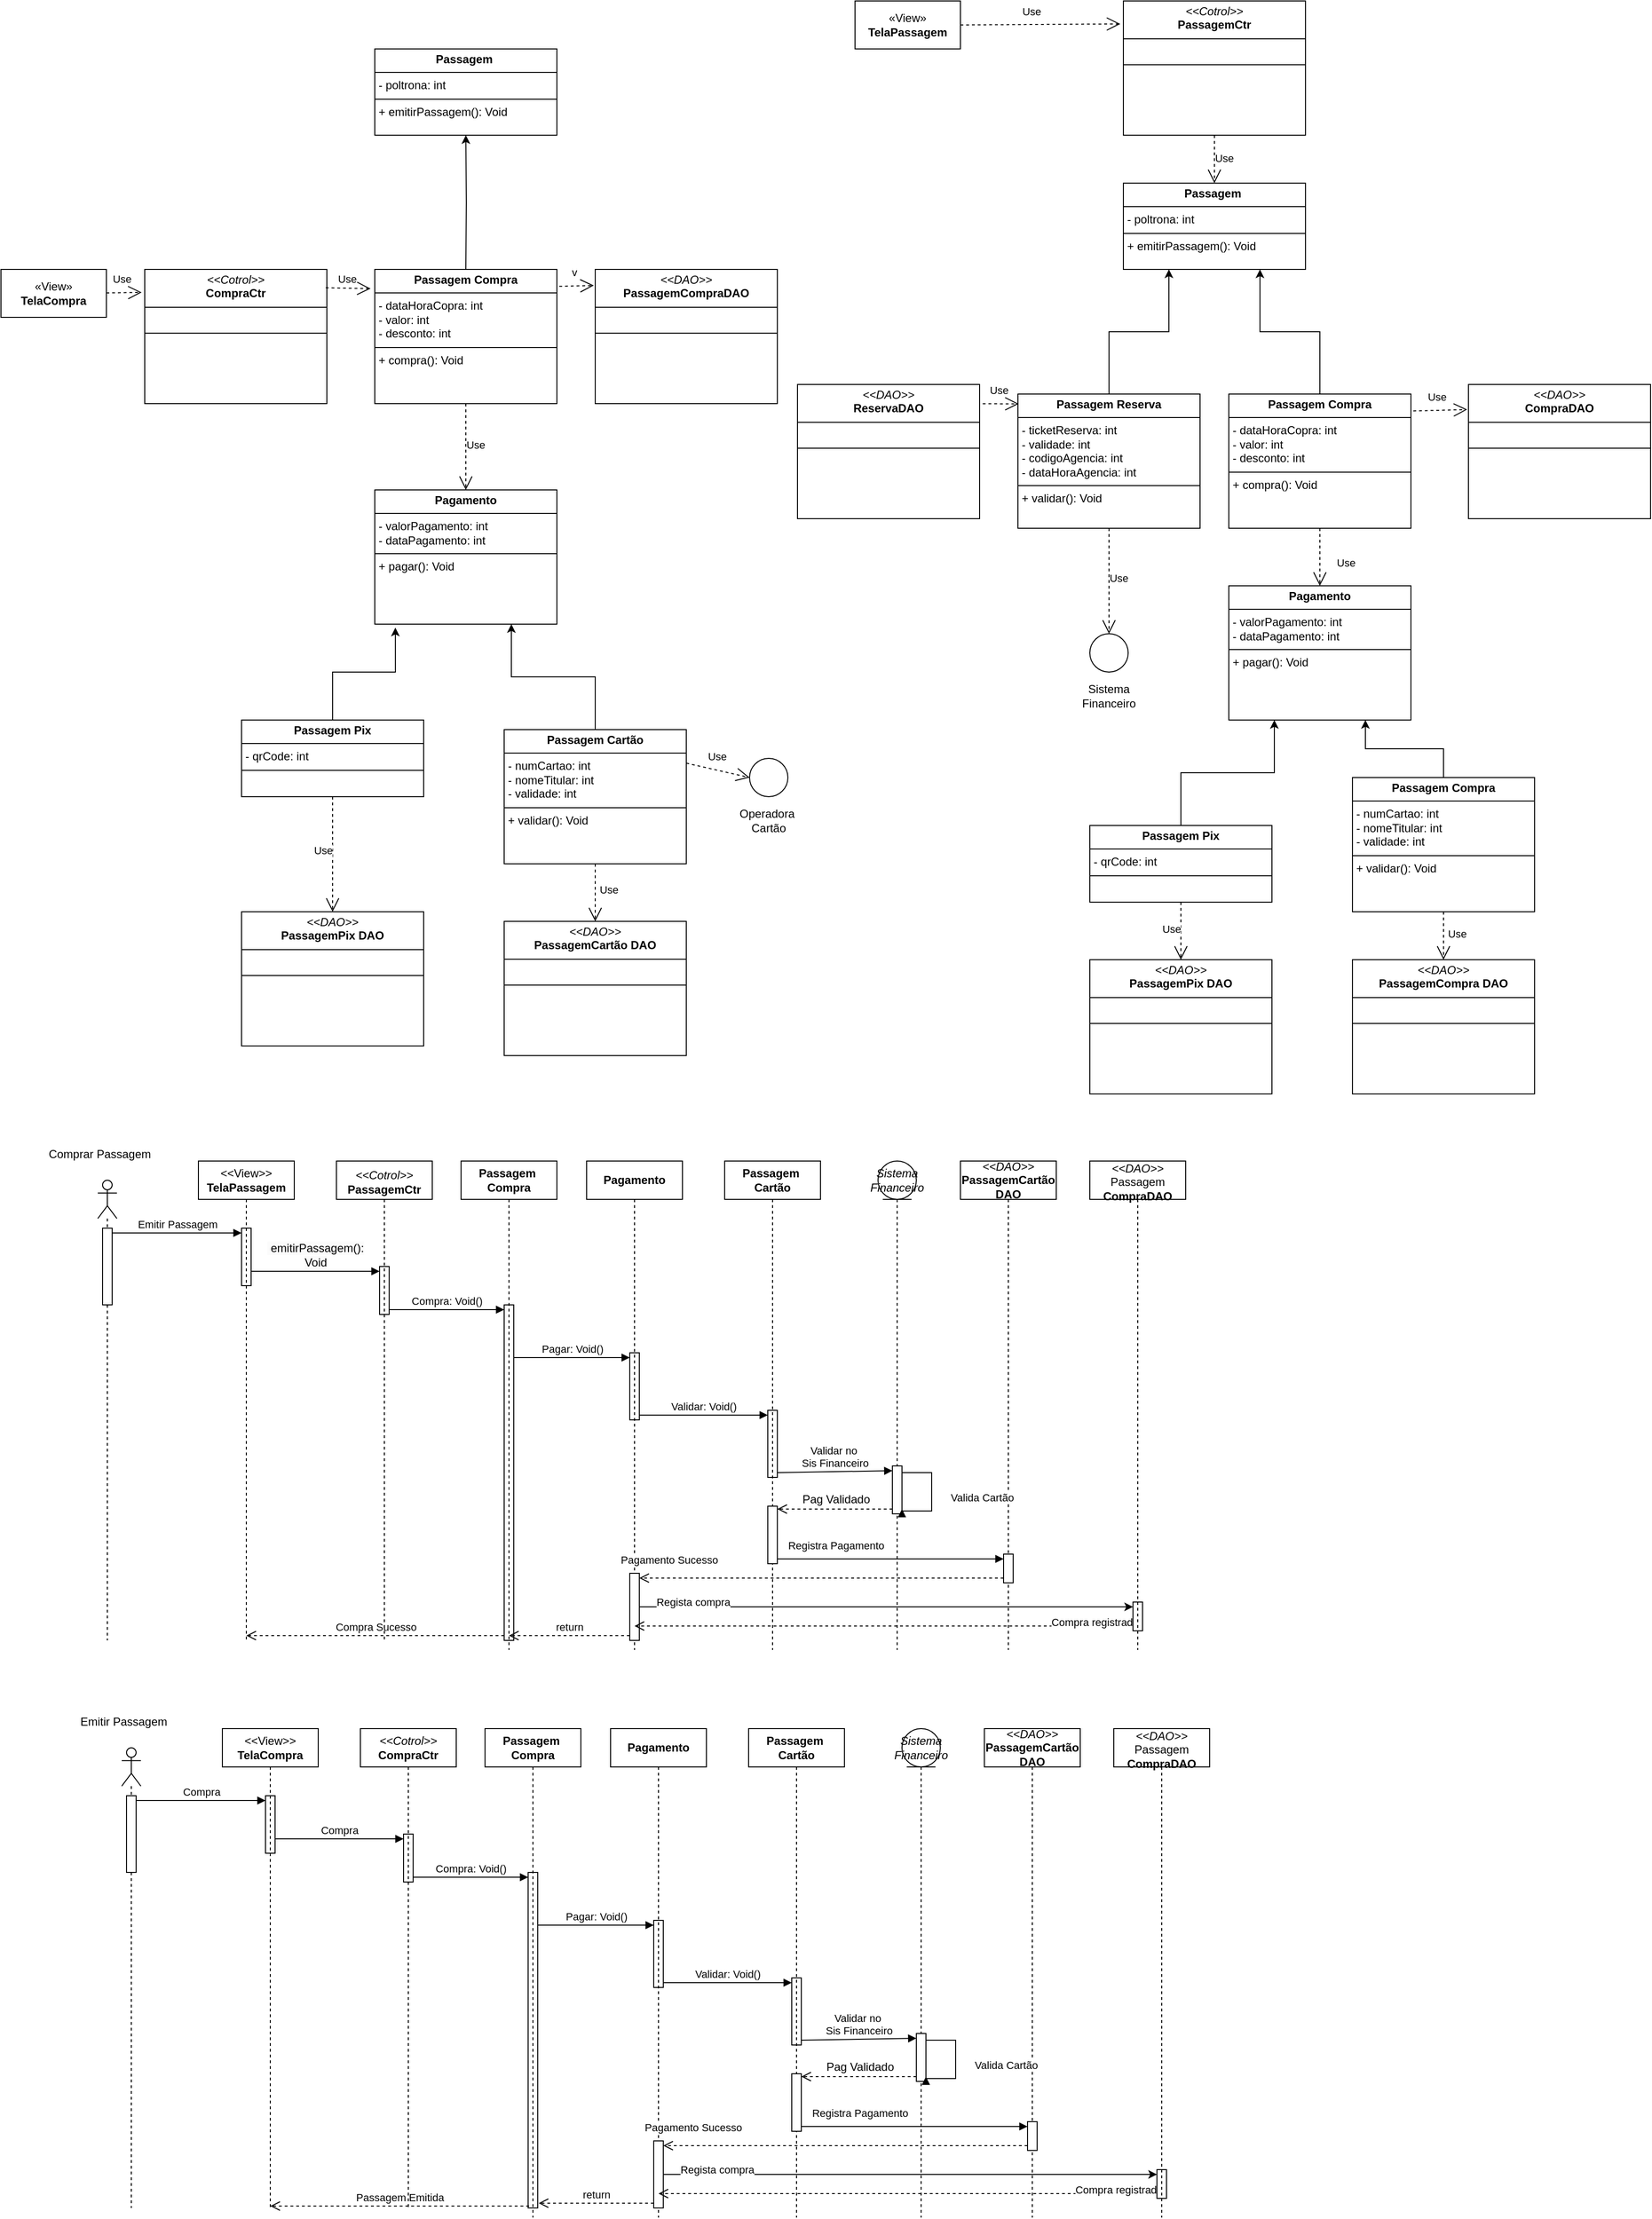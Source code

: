 <mxfile version="24.0.2" type="github">
  <diagram name="Página-1" id="H6OV8BOPbI9O9X60NtVH">
    <mxGraphModel dx="2140" dy="2067" grid="1" gridSize="10" guides="1" tooltips="1" connect="1" arrows="1" fold="1" page="1" pageScale="1" pageWidth="827" pageHeight="1169" math="0" shadow="0">
      <root>
        <mxCell id="0" />
        <mxCell id="1" parent="0" />
        <mxCell id="SXwPd87dmNRzunmvoNJz-1" value="«View»&lt;br&gt;&lt;b&gt;TelaCompra&lt;/b&gt;" style="html=1;whiteSpace=wrap;" parent="1" vertex="1">
          <mxGeometry x="9" y="-870" width="110" height="50" as="geometry" />
        </mxCell>
        <mxCell id="SXwPd87dmNRzunmvoNJz-3" value="&lt;p style=&quot;margin:0px;margin-top:4px;text-align:center;&quot;&gt;&lt;i&gt;&amp;lt;&amp;lt;Cotrol&amp;gt;&amp;gt;&lt;/i&gt;&lt;br&gt;&lt;b&gt;CompraCtr&lt;/b&gt;&lt;/p&gt;&lt;hr size=&quot;1&quot; style=&quot;border-style:solid;&quot;&gt;&lt;p style=&quot;margin:0px;margin-left:4px;&quot;&gt;&amp;nbsp;&lt;/p&gt;&lt;hr size=&quot;1&quot; style=&quot;border-style:solid;&quot;&gt;&lt;p style=&quot;margin:0px;margin-left:4px;&quot;&gt;&amp;nbsp;&lt;/p&gt;" style="verticalAlign=top;align=left;overflow=fill;html=1;whiteSpace=wrap;" parent="1" vertex="1">
          <mxGeometry x="159" y="-870" width="190" height="140" as="geometry" />
        </mxCell>
        <mxCell id="SXwPd87dmNRzunmvoNJz-6" value="Use" style="endArrow=open;endSize=12;dashed=1;html=1;rounded=0;entryX=-0.017;entryY=0.171;entryDx=0;entryDy=0;entryPerimeter=0;" parent="1" target="SXwPd87dmNRzunmvoNJz-3" edge="1">
          <mxGeometry x="-0.108" y="14" width="160" relative="1" as="geometry">
            <mxPoint x="119" y="-845.5" as="sourcePoint" />
            <mxPoint x="279" y="-845.5" as="targetPoint" />
            <mxPoint as="offset" />
          </mxGeometry>
        </mxCell>
        <mxCell id="SXwPd87dmNRzunmvoNJz-7" value="&lt;p style=&quot;margin:0px;margin-top:4px;text-align:center;&quot;&gt;&lt;b&gt;Passagem&amp;nbsp;&lt;/b&gt;&lt;b style=&quot;background-color: initial;&quot;&gt;Compra&lt;/b&gt;&lt;/p&gt;&lt;hr size=&quot;1&quot; style=&quot;border-style:solid;&quot;&gt;&lt;p style=&quot;margin:0px;margin-left:4px;&quot;&gt;- dataHoraCopra: int&lt;br&gt;- valor: int&lt;/p&gt;&lt;p style=&quot;margin:0px;margin-left:4px;&quot;&gt;- desconto: int&lt;/p&gt;&lt;hr size=&quot;1&quot; style=&quot;border-style:solid;&quot;&gt;&lt;p style=&quot;margin:0px;margin-left:4px;&quot;&gt;+ compra(): Void&lt;br&gt;&lt;br&gt;&lt;/p&gt;" style="verticalAlign=top;align=left;overflow=fill;html=1;whiteSpace=wrap;" parent="1" vertex="1">
          <mxGeometry x="399" y="-870" width="190" height="140" as="geometry" />
        </mxCell>
        <mxCell id="SXwPd87dmNRzunmvoNJz-8" value="&lt;p style=&quot;margin:0px;margin-top:4px;text-align:center;&quot;&gt;&lt;i&gt;&amp;lt;&amp;lt;DAO&amp;gt;&amp;gt;&lt;/i&gt;&lt;br&gt;&lt;b&gt;PassagemCompraDAO&lt;/b&gt;&lt;/p&gt;&lt;hr size=&quot;1&quot; style=&quot;border-style:solid;&quot;&gt;&lt;p style=&quot;margin:0px;margin-left:4px;&quot;&gt;&lt;br&gt;&lt;/p&gt;&lt;hr size=&quot;1&quot; style=&quot;border-style:solid;&quot;&gt;&lt;p style=&quot;margin:0px;margin-left:4px;&quot;&gt;&amp;nbsp;&lt;/p&gt;" style="verticalAlign=top;align=left;overflow=fill;html=1;whiteSpace=wrap;" parent="1" vertex="1">
          <mxGeometry x="629" y="-870" width="190" height="140" as="geometry" />
        </mxCell>
        <mxCell id="SXwPd87dmNRzunmvoNJz-9" value="Use" style="endArrow=open;endSize=12;dashed=1;html=1;rounded=0;exitX=0.994;exitY=0.137;exitDx=0;exitDy=0;exitPerimeter=0;entryX=-0.023;entryY=0.143;entryDx=0;entryDy=0;entryPerimeter=0;" parent="1" source="SXwPd87dmNRzunmvoNJz-3" target="SXwPd87dmNRzunmvoNJz-7" edge="1">
          <mxGeometry x="-0.061" y="10" width="160" relative="1" as="geometry">
            <mxPoint x="419" y="-780" as="sourcePoint" />
            <mxPoint x="579" y="-780" as="targetPoint" />
            <mxPoint as="offset" />
          </mxGeometry>
        </mxCell>
        <mxCell id="SXwPd87dmNRzunmvoNJz-10" value="v" style="endArrow=open;endSize=12;dashed=1;html=1;rounded=0;entryX=-0.008;entryY=0.12;entryDx=0;entryDy=0;entryPerimeter=0;exitX=1.013;exitY=0.126;exitDx=0;exitDy=0;exitPerimeter=0;" parent="1" source="SXwPd87dmNRzunmvoNJz-7" target="SXwPd87dmNRzunmvoNJz-8" edge="1">
          <mxGeometry x="-0.108" y="14" width="160" relative="1" as="geometry">
            <mxPoint x="129" y="-835.5" as="sourcePoint" />
            <mxPoint x="166" y="-836" as="targetPoint" />
            <mxPoint as="offset" />
          </mxGeometry>
        </mxCell>
        <mxCell id="SXwPd87dmNRzunmvoNJz-12" style="edgeStyle=orthogonalEdgeStyle;rounded=0;orthogonalLoop=1;jettySize=auto;html=1;entryX=0.5;entryY=1;entryDx=0;entryDy=0;" parent="1" target="SXwPd87dmNRzunmvoNJz-11" edge="1">
          <mxGeometry relative="1" as="geometry">
            <mxPoint x="494" y="-870" as="sourcePoint" />
          </mxGeometry>
        </mxCell>
        <mxCell id="SXwPd87dmNRzunmvoNJz-11" value="&lt;p style=&quot;margin:0px;margin-top:4px;text-align:center;&quot;&gt;&lt;b&gt;Passagem&amp;nbsp;&lt;/b&gt;&lt;/p&gt;&lt;hr size=&quot;1&quot; style=&quot;border-style:solid;&quot;&gt;&lt;p style=&quot;margin:0px;margin-left:4px;&quot;&gt;- poltrona: int&lt;br&gt;&lt;/p&gt;&lt;hr size=&quot;1&quot; style=&quot;border-style:solid;&quot;&gt;&lt;p style=&quot;margin:0px;margin-left:4px;&quot;&gt;+ emitirPassagem(): Void&lt;br&gt;&lt;/p&gt;" style="verticalAlign=top;align=left;overflow=fill;html=1;whiteSpace=wrap;" parent="1" vertex="1">
          <mxGeometry x="399" y="-1100" width="190" height="90" as="geometry" />
        </mxCell>
        <mxCell id="SXwPd87dmNRzunmvoNJz-20" style="edgeStyle=orthogonalEdgeStyle;rounded=0;orthogonalLoop=1;jettySize=auto;html=1;exitX=0.5;exitY=0;exitDx=0;exitDy=0;entryX=0.75;entryY=1;entryDx=0;entryDy=0;" parent="1" source="SXwPd87dmNRzunmvoNJz-19" target="SXwPd87dmNRzunmvoNJz-13" edge="1">
          <mxGeometry relative="1" as="geometry" />
        </mxCell>
        <mxCell id="SXwPd87dmNRzunmvoNJz-13" value="&lt;p style=&quot;margin:0px;margin-top:4px;text-align:center;&quot;&gt;&lt;b&gt;Pagamento&lt;/b&gt;&lt;/p&gt;&lt;hr size=&quot;1&quot; style=&quot;border-style:solid;&quot;&gt;&lt;p style=&quot;margin:0px;margin-left:4px;&quot;&gt;- valorPagamento: int&lt;br&gt;- dataPagamento: int&lt;/p&gt;&lt;hr size=&quot;1&quot; style=&quot;border-style:solid;&quot;&gt;&lt;p style=&quot;margin:0px;margin-left:4px;&quot;&gt;+ pagar(): Void&lt;br&gt;&lt;br&gt;&lt;/p&gt;" style="verticalAlign=top;align=left;overflow=fill;html=1;whiteSpace=wrap;" parent="1" vertex="1">
          <mxGeometry x="399" y="-640" width="190" height="140" as="geometry" />
        </mxCell>
        <mxCell id="SXwPd87dmNRzunmvoNJz-16" value="&lt;p style=&quot;margin:0px;margin-top:4px;text-align:center;&quot;&gt;&lt;b&gt;Passagem&amp;nbsp;&lt;/b&gt;&lt;b style=&quot;background-color: initial;&quot;&gt;Pix&lt;/b&gt;&lt;/p&gt;&lt;hr size=&quot;1&quot; style=&quot;border-style:solid;&quot;&gt;&lt;p style=&quot;margin:0px;margin-left:4px;&quot;&gt;- qrCode: int&lt;br&gt;&lt;/p&gt;&lt;hr size=&quot;1&quot; style=&quot;border-style:solid;&quot;&gt;&lt;p style=&quot;margin:0px;margin-left:4px;&quot;&gt;&lt;br&gt;&lt;/p&gt;" style="verticalAlign=top;align=left;overflow=fill;html=1;whiteSpace=wrap;" parent="1" vertex="1">
          <mxGeometry x="260" y="-400" width="190" height="80" as="geometry" />
        </mxCell>
        <mxCell id="SXwPd87dmNRzunmvoNJz-17" style="edgeStyle=orthogonalEdgeStyle;rounded=0;orthogonalLoop=1;jettySize=auto;html=1;exitX=0.5;exitY=0;exitDx=0;exitDy=0;entryX=0.113;entryY=1.026;entryDx=0;entryDy=0;entryPerimeter=0;" parent="1" source="SXwPd87dmNRzunmvoNJz-16" target="SXwPd87dmNRzunmvoNJz-13" edge="1">
          <mxGeometry relative="1" as="geometry" />
        </mxCell>
        <mxCell id="SXwPd87dmNRzunmvoNJz-19" value="&lt;p style=&quot;margin:0px;margin-top:4px;text-align:center;&quot;&gt;&lt;b&gt;Passagem Cartão&lt;/b&gt;&lt;/p&gt;&lt;hr size=&quot;1&quot; style=&quot;border-style:solid;&quot;&gt;&lt;p style=&quot;margin:0px;margin-left:4px;&quot;&gt;- numCartao: int&lt;br&gt;- nomeTitular: int&lt;/p&gt;&lt;p style=&quot;margin:0px;margin-left:4px;&quot;&gt;- validade: int&lt;/p&gt;&lt;hr size=&quot;1&quot; style=&quot;border-style:solid;&quot;&gt;&lt;p style=&quot;margin:0px;margin-left:4px;&quot;&gt;+ validar(): Void&lt;br&gt;&lt;br&gt;&lt;/p&gt;" style="verticalAlign=top;align=left;overflow=fill;html=1;whiteSpace=wrap;" parent="1" vertex="1">
          <mxGeometry x="534" y="-390" width="190" height="140" as="geometry" />
        </mxCell>
        <mxCell id="SXwPd87dmNRzunmvoNJz-22" value="Use" style="endArrow=open;endSize=12;dashed=1;html=1;rounded=0;exitX=0.5;exitY=1;exitDx=0;exitDy=0;entryX=0.5;entryY=0;entryDx=0;entryDy=0;" parent="1" source="SXwPd87dmNRzunmvoNJz-7" target="SXwPd87dmNRzunmvoNJz-13" edge="1">
          <mxGeometry x="-0.061" y="10" width="160" relative="1" as="geometry">
            <mxPoint x="450" y="-690" as="sourcePoint" />
            <mxPoint x="497" y="-689" as="targetPoint" />
            <mxPoint as="offset" />
          </mxGeometry>
        </mxCell>
        <mxCell id="SXwPd87dmNRzunmvoNJz-23" value="&lt;p style=&quot;margin:0px;margin-top:4px;text-align:center;&quot;&gt;&lt;i&gt;&amp;lt;&amp;lt;DAO&amp;gt;&amp;gt;&lt;/i&gt;&lt;br&gt;&lt;b&gt;PassagemCartão DAO&lt;/b&gt;&lt;/p&gt;&lt;hr size=&quot;1&quot; style=&quot;border-style:solid;&quot;&gt;&lt;p style=&quot;margin:0px;margin-left:4px;&quot;&gt;&amp;nbsp;&lt;/p&gt;&lt;hr size=&quot;1&quot; style=&quot;border-style:solid;&quot;&gt;&lt;p style=&quot;margin:0px;margin-left:4px;&quot;&gt;&amp;nbsp;&lt;/p&gt;" style="verticalAlign=top;align=left;overflow=fill;html=1;whiteSpace=wrap;" parent="1" vertex="1">
          <mxGeometry x="534" y="-190" width="190" height="140" as="geometry" />
        </mxCell>
        <mxCell id="SXwPd87dmNRzunmvoNJz-24" value="Use" style="endArrow=open;endSize=12;dashed=1;html=1;rounded=0;entryX=0.5;entryY=0;entryDx=0;entryDy=0;exitX=0.5;exitY=1;exitDx=0;exitDy=0;" parent="1" source="SXwPd87dmNRzunmvoNJz-19" target="SXwPd87dmNRzunmvoNJz-23" edge="1">
          <mxGeometry x="-0.108" y="14" width="160" relative="1" as="geometry">
            <mxPoint x="724" y="-372" as="sourcePoint" />
            <mxPoint x="299" y="-356" as="targetPoint" />
            <mxPoint as="offset" />
          </mxGeometry>
        </mxCell>
        <mxCell id="SXwPd87dmNRzunmvoNJz-25" value="&lt;p style=&quot;margin:0px;margin-top:4px;text-align:center;&quot;&gt;&lt;i&gt;&amp;lt;&amp;lt;DAO&amp;gt;&amp;gt;&lt;/i&gt;&lt;br&gt;&lt;b&gt;PassagemPix DAO&lt;/b&gt;&lt;/p&gt;&lt;hr size=&quot;1&quot; style=&quot;border-style:solid;&quot;&gt;&lt;p style=&quot;margin:0px;margin-left:4px;&quot;&gt;&amp;nbsp;&lt;/p&gt;&lt;hr size=&quot;1&quot; style=&quot;border-style:solid;&quot;&gt;&lt;p style=&quot;margin:0px;margin-left:4px;&quot;&gt;&amp;nbsp;&lt;/p&gt;" style="verticalAlign=top;align=left;overflow=fill;html=1;whiteSpace=wrap;" parent="1" vertex="1">
          <mxGeometry x="260" y="-200" width="190" height="140" as="geometry" />
        </mxCell>
        <mxCell id="SXwPd87dmNRzunmvoNJz-26" value="Use" style="endArrow=open;endSize=12;dashed=1;html=1;rounded=0;exitX=0.5;exitY=1;exitDx=0;exitDy=0;entryX=0.5;entryY=0;entryDx=0;entryDy=0;" parent="1" source="SXwPd87dmNRzunmvoNJz-16" target="SXwPd87dmNRzunmvoNJz-25" edge="1">
          <mxGeometry x="-0.065" y="-10" width="160" relative="1" as="geometry">
            <mxPoint x="734" y="-362" as="sourcePoint" />
            <mxPoint x="220" y="-390" as="targetPoint" />
            <mxPoint as="offset" />
          </mxGeometry>
        </mxCell>
        <mxCell id="14fT2P0ZZdBpMV2zMWIG-3" value="&lt;p style=&quot;margin:0px;margin-top:4px;text-align:center;&quot;&gt;&lt;b&gt;Passagem&amp;nbsp;&lt;/b&gt;&lt;b style=&quot;background-color: initial;&quot;&gt;Compra&lt;/b&gt;&lt;/p&gt;&lt;hr size=&quot;1&quot; style=&quot;border-style:solid;&quot;&gt;&lt;p style=&quot;margin:0px;margin-left:4px;&quot;&gt;- dataHoraCopra: int&lt;br&gt;- valor: int&lt;/p&gt;&lt;p style=&quot;margin:0px;margin-left:4px;&quot;&gt;- desconto: int&lt;/p&gt;&lt;hr size=&quot;1&quot; style=&quot;border-style:solid;&quot;&gt;&lt;p style=&quot;margin:0px;margin-left:4px;&quot;&gt;+ compra(): Void&lt;br&gt;&lt;br&gt;&lt;/p&gt;" style="verticalAlign=top;align=left;overflow=fill;html=1;whiteSpace=wrap;" vertex="1" parent="1">
          <mxGeometry x="1290" y="-740" width="190" height="140" as="geometry" />
        </mxCell>
        <mxCell id="14fT2P0ZZdBpMV2zMWIG-5" value="Use" style="endArrow=open;endSize=12;dashed=1;html=1;rounded=0;entryX=-0.007;entryY=0.187;entryDx=0;entryDy=0;exitX=1.013;exitY=0.126;exitDx=0;exitDy=0;exitPerimeter=0;entryPerimeter=0;" edge="1" parent="1" source="14fT2P0ZZdBpMV2zMWIG-3" target="14fT2P0ZZdBpMV2zMWIG-18">
          <mxGeometry x="-0.108" y="14" width="160" relative="1" as="geometry">
            <mxPoint x="1034" y="-775.5" as="sourcePoint" />
            <mxPoint x="1532" y="-793" as="targetPoint" />
            <mxPoint as="offset" />
          </mxGeometry>
        </mxCell>
        <mxCell id="14fT2P0ZZdBpMV2zMWIG-6" style="edgeStyle=orthogonalEdgeStyle;rounded=0;orthogonalLoop=1;jettySize=auto;html=1;entryX=0.75;entryY=1;entryDx=0;entryDy=0;exitX=0.5;exitY=0;exitDx=0;exitDy=0;" edge="1" parent="1" source="14fT2P0ZZdBpMV2zMWIG-3" target="14fT2P0ZZdBpMV2zMWIG-7">
          <mxGeometry relative="1" as="geometry">
            <mxPoint x="1225" y="-860" as="sourcePoint" />
          </mxGeometry>
        </mxCell>
        <mxCell id="14fT2P0ZZdBpMV2zMWIG-7" value="&lt;p style=&quot;margin:0px;margin-top:4px;text-align:center;&quot;&gt;&lt;b&gt;Passagem&amp;nbsp;&lt;/b&gt;&lt;/p&gt;&lt;hr size=&quot;1&quot; style=&quot;border-style:solid;&quot;&gt;&lt;p style=&quot;margin:0px;margin-left:4px;&quot;&gt;- poltrona: int&lt;br&gt;&lt;/p&gt;&lt;hr size=&quot;1&quot; style=&quot;border-style:solid;&quot;&gt;&lt;p style=&quot;margin:0px;margin-left:4px;&quot;&gt;+ emitirPassagem(): Void&lt;br&gt;&lt;/p&gt;" style="verticalAlign=top;align=left;overflow=fill;html=1;whiteSpace=wrap;" vertex="1" parent="1">
          <mxGeometry x="1180" y="-960" width="190" height="90" as="geometry" />
        </mxCell>
        <mxCell id="14fT2P0ZZdBpMV2zMWIG-8" style="edgeStyle=orthogonalEdgeStyle;rounded=0;orthogonalLoop=1;jettySize=auto;html=1;exitX=0.5;exitY=0;exitDx=0;exitDy=0;entryX=0.75;entryY=1;entryDx=0;entryDy=0;" edge="1" parent="1" source="14fT2P0ZZdBpMV2zMWIG-12" target="14fT2P0ZZdBpMV2zMWIG-9">
          <mxGeometry relative="1" as="geometry" />
        </mxCell>
        <mxCell id="14fT2P0ZZdBpMV2zMWIG-9" value="&lt;p style=&quot;margin:0px;margin-top:4px;text-align:center;&quot;&gt;&lt;b&gt;Pagamento&lt;/b&gt;&lt;/p&gt;&lt;hr size=&quot;1&quot; style=&quot;border-style:solid;&quot;&gt;&lt;p style=&quot;margin:0px;margin-left:4px;&quot;&gt;- valorPagamento: int&lt;br&gt;- dataPagamento: int&lt;/p&gt;&lt;hr size=&quot;1&quot; style=&quot;border-style:solid;&quot;&gt;&lt;p style=&quot;margin:0px;margin-left:4px;&quot;&gt;+ pagar(): Void&lt;br&gt;&lt;br&gt;&lt;/p&gt;" style="verticalAlign=top;align=left;overflow=fill;html=1;whiteSpace=wrap;" vertex="1" parent="1">
          <mxGeometry x="1290" y="-540" width="190" height="140" as="geometry" />
        </mxCell>
        <mxCell id="14fT2P0ZZdBpMV2zMWIG-10" value="&lt;p style=&quot;margin:0px;margin-top:4px;text-align:center;&quot;&gt;&lt;b&gt;Passagem&amp;nbsp;&lt;/b&gt;&lt;b style=&quot;background-color: initial;&quot;&gt;Pix&lt;/b&gt;&lt;/p&gt;&lt;hr size=&quot;1&quot; style=&quot;border-style:solid;&quot;&gt;&lt;p style=&quot;margin:0px;margin-left:4px;&quot;&gt;- qrCode: int&lt;br&gt;&lt;/p&gt;&lt;hr size=&quot;1&quot; style=&quot;border-style:solid;&quot;&gt;&lt;p style=&quot;margin:0px;margin-left:4px;&quot;&gt;&lt;br&gt;&lt;/p&gt;" style="verticalAlign=top;align=left;overflow=fill;html=1;whiteSpace=wrap;" vertex="1" parent="1">
          <mxGeometry x="1145" y="-290" width="190" height="80" as="geometry" />
        </mxCell>
        <mxCell id="14fT2P0ZZdBpMV2zMWIG-11" style="edgeStyle=orthogonalEdgeStyle;rounded=0;orthogonalLoop=1;jettySize=auto;html=1;exitX=0.5;exitY=0;exitDx=0;exitDy=0;entryX=0.25;entryY=1;entryDx=0;entryDy=0;" edge="1" parent="1" source="14fT2P0ZZdBpMV2zMWIG-10" target="14fT2P0ZZdBpMV2zMWIG-9">
          <mxGeometry relative="1" as="geometry" />
        </mxCell>
        <mxCell id="14fT2P0ZZdBpMV2zMWIG-12" value="&lt;p style=&quot;margin:0px;margin-top:4px;text-align:center;&quot;&gt;&lt;b&gt;Passagem&amp;nbsp;&lt;/b&gt;&lt;b style=&quot;background-color: initial;&quot;&gt;Compra&lt;/b&gt;&lt;/p&gt;&lt;hr size=&quot;1&quot; style=&quot;border-style:solid;&quot;&gt;&lt;p style=&quot;margin:0px;margin-left:4px;&quot;&gt;- numCartao: int&lt;br&gt;- nomeTitular: int&lt;/p&gt;&lt;p style=&quot;margin:0px;margin-left:4px;&quot;&gt;- validade: int&lt;/p&gt;&lt;hr size=&quot;1&quot; style=&quot;border-style:solid;&quot;&gt;&lt;p style=&quot;margin:0px;margin-left:4px;&quot;&gt;+ validar(): Void&lt;br&gt;&lt;br&gt;&lt;/p&gt;" style="verticalAlign=top;align=left;overflow=fill;html=1;whiteSpace=wrap;" vertex="1" parent="1">
          <mxGeometry x="1419" y="-340" width="190" height="140" as="geometry" />
        </mxCell>
        <mxCell id="14fT2P0ZZdBpMV2zMWIG-13" value="Use" style="endArrow=open;endSize=12;dashed=1;html=1;rounded=0;exitX=0.5;exitY=1;exitDx=0;exitDy=0;entryX=0.5;entryY=0;entryDx=0;entryDy=0;" edge="1" parent="1" source="14fT2P0ZZdBpMV2zMWIG-3" target="14fT2P0ZZdBpMV2zMWIG-9">
          <mxGeometry x="0.206" y="27" width="160" relative="1" as="geometry">
            <mxPoint x="1355" y="-630" as="sourcePoint" />
            <mxPoint x="1402" y="-629" as="targetPoint" />
            <mxPoint as="offset" />
          </mxGeometry>
        </mxCell>
        <mxCell id="14fT2P0ZZdBpMV2zMWIG-14" value="&lt;p style=&quot;margin:0px;margin-top:4px;text-align:center;&quot;&gt;&lt;i&gt;&amp;lt;&amp;lt;DAO&amp;gt;&amp;gt;&lt;/i&gt;&lt;br&gt;&lt;b&gt;PassagemCompra DAO&lt;/b&gt;&lt;/p&gt;&lt;hr size=&quot;1&quot; style=&quot;border-style:solid;&quot;&gt;&lt;p style=&quot;margin:0px;margin-left:4px;&quot;&gt;&amp;nbsp;&lt;/p&gt;&lt;hr size=&quot;1&quot; style=&quot;border-style:solid;&quot;&gt;&lt;p style=&quot;margin:0px;margin-left:4px;&quot;&gt;&amp;nbsp;&lt;/p&gt;" style="verticalAlign=top;align=left;overflow=fill;html=1;whiteSpace=wrap;" vertex="1" parent="1">
          <mxGeometry x="1419" y="-150" width="190" height="140" as="geometry" />
        </mxCell>
        <mxCell id="14fT2P0ZZdBpMV2zMWIG-15" value="Use" style="endArrow=open;endSize=12;dashed=1;html=1;rounded=0;entryX=0.5;entryY=0;entryDx=0;entryDy=0;exitX=0.5;exitY=1;exitDx=0;exitDy=0;" edge="1" parent="1" source="14fT2P0ZZdBpMV2zMWIG-12" target="14fT2P0ZZdBpMV2zMWIG-14">
          <mxGeometry x="-0.108" y="14" width="160" relative="1" as="geometry">
            <mxPoint x="1609" y="-332" as="sourcePoint" />
            <mxPoint x="1184" y="-316" as="targetPoint" />
            <mxPoint as="offset" />
          </mxGeometry>
        </mxCell>
        <mxCell id="14fT2P0ZZdBpMV2zMWIG-16" value="&lt;p style=&quot;margin:0px;margin-top:4px;text-align:center;&quot;&gt;&lt;i&gt;&amp;lt;&amp;lt;DAO&amp;gt;&amp;gt;&lt;/i&gt;&lt;br&gt;&lt;b&gt;PassagemPix DAO&lt;/b&gt;&lt;/p&gt;&lt;hr size=&quot;1&quot; style=&quot;border-style:solid;&quot;&gt;&lt;p style=&quot;margin:0px;margin-left:4px;&quot;&gt;&amp;nbsp;&lt;/p&gt;&lt;hr size=&quot;1&quot; style=&quot;border-style:solid;&quot;&gt;&lt;p style=&quot;margin:0px;margin-left:4px;&quot;&gt;&amp;nbsp;&lt;/p&gt;" style="verticalAlign=top;align=left;overflow=fill;html=1;whiteSpace=wrap;" vertex="1" parent="1">
          <mxGeometry x="1145" y="-150" width="190" height="140" as="geometry" />
        </mxCell>
        <mxCell id="14fT2P0ZZdBpMV2zMWIG-17" value="Use" style="endArrow=open;endSize=12;dashed=1;html=1;rounded=0;exitX=0.5;exitY=1;exitDx=0;exitDy=0;entryX=0.5;entryY=0;entryDx=0;entryDy=0;" edge="1" parent="1" source="14fT2P0ZZdBpMV2zMWIG-10" target="14fT2P0ZZdBpMV2zMWIG-16">
          <mxGeometry x="-0.065" y="-10" width="160" relative="1" as="geometry">
            <mxPoint x="1619" y="-322" as="sourcePoint" />
            <mxPoint x="1105" y="-350" as="targetPoint" />
            <mxPoint as="offset" />
          </mxGeometry>
        </mxCell>
        <mxCell id="14fT2P0ZZdBpMV2zMWIG-18" value="&lt;p style=&quot;margin:0px;margin-top:4px;text-align:center;&quot;&gt;&lt;i&gt;&amp;lt;&amp;lt;DAO&amp;gt;&amp;gt;&lt;/i&gt;&lt;br&gt;&lt;b&gt;CompraDAO&lt;/b&gt;&lt;/p&gt;&lt;hr size=&quot;1&quot; style=&quot;border-style:solid;&quot;&gt;&lt;p style=&quot;margin:0px;margin-left:4px;&quot;&gt;&lt;br&gt;&lt;/p&gt;&lt;hr size=&quot;1&quot; style=&quot;border-style:solid;&quot;&gt;&lt;p style=&quot;margin:0px;margin-left:4px;&quot;&gt;&amp;nbsp;&lt;/p&gt;" style="verticalAlign=top;align=left;overflow=fill;html=1;whiteSpace=wrap;" vertex="1" parent="1">
          <mxGeometry x="1540" y="-750" width="190" height="140" as="geometry" />
        </mxCell>
        <mxCell id="14fT2P0ZZdBpMV2zMWIG-19" value="«View»&lt;br&gt;&lt;b&gt;TelaPassagem&lt;/b&gt;" style="html=1;whiteSpace=wrap;" vertex="1" parent="1">
          <mxGeometry x="900" y="-1150" width="110" height="50" as="geometry" />
        </mxCell>
        <mxCell id="14fT2P0ZZdBpMV2zMWIG-20" value="&lt;p style=&quot;margin:0px;margin-top:4px;text-align:center;&quot;&gt;&lt;i&gt;&amp;lt;&amp;lt;Cotrol&amp;gt;&amp;gt;&lt;/i&gt;&lt;br&gt;&lt;b&gt;PassagemCtr&lt;/b&gt;&lt;/p&gt;&lt;hr size=&quot;1&quot; style=&quot;border-style:solid;&quot;&gt;&lt;p style=&quot;margin:0px;margin-left:4px;&quot;&gt;&amp;nbsp;&lt;/p&gt;&lt;hr size=&quot;1&quot; style=&quot;border-style:solid;&quot;&gt;&lt;p style=&quot;margin:0px;margin-left:4px;&quot;&gt;&amp;nbsp;&lt;/p&gt;" style="verticalAlign=top;align=left;overflow=fill;html=1;whiteSpace=wrap;" vertex="1" parent="1">
          <mxGeometry x="1180" y="-1150" width="190" height="140" as="geometry" />
        </mxCell>
        <mxCell id="14fT2P0ZZdBpMV2zMWIG-21" value="Use" style="endArrow=open;endSize=12;dashed=1;html=1;rounded=0;entryX=-0.017;entryY=0.171;entryDx=0;entryDy=0;entryPerimeter=0;exitX=1;exitY=0.5;exitDx=0;exitDy=0;" edge="1" parent="1" target="14fT2P0ZZdBpMV2zMWIG-20" source="14fT2P0ZZdBpMV2zMWIG-19">
          <mxGeometry x="-0.108" y="14" width="160" relative="1" as="geometry">
            <mxPoint x="854" y="-1045.5" as="sourcePoint" />
            <mxPoint x="1014" y="-1045.5" as="targetPoint" />
            <mxPoint as="offset" />
          </mxGeometry>
        </mxCell>
        <mxCell id="14fT2P0ZZdBpMV2zMWIG-22" value="Use" style="endArrow=open;endSize=12;dashed=1;html=1;rounded=0;exitX=0.5;exitY=1;exitDx=0;exitDy=0;entryX=0.5;entryY=0;entryDx=0;entryDy=0;" edge="1" parent="1" source="14fT2P0ZZdBpMV2zMWIG-20" target="14fT2P0ZZdBpMV2zMWIG-7">
          <mxGeometry x="-0.061" y="10" width="160" relative="1" as="geometry">
            <mxPoint x="1154" y="-980" as="sourcePoint" />
            <mxPoint x="1130" y="-1050" as="targetPoint" />
            <mxPoint as="offset" />
          </mxGeometry>
        </mxCell>
        <mxCell id="14fT2P0ZZdBpMV2zMWIG-26" style="edgeStyle=orthogonalEdgeStyle;rounded=0;orthogonalLoop=1;jettySize=auto;html=1;exitX=0.5;exitY=0;exitDx=0;exitDy=0;entryX=0.25;entryY=1;entryDx=0;entryDy=0;" edge="1" parent="1" source="14fT2P0ZZdBpMV2zMWIG-23" target="14fT2P0ZZdBpMV2zMWIG-7">
          <mxGeometry relative="1" as="geometry" />
        </mxCell>
        <mxCell id="14fT2P0ZZdBpMV2zMWIG-23" value="&lt;p style=&quot;margin:0px;margin-top:4px;text-align:center;&quot;&gt;&lt;b&gt;Passagem&amp;nbsp;&lt;/b&gt;&lt;b style=&quot;background-color: initial;&quot;&gt;Reserva&lt;/b&gt;&lt;/p&gt;&lt;hr size=&quot;1&quot; style=&quot;border-style:solid;&quot;&gt;&lt;p style=&quot;margin:0px;margin-left:4px;&quot;&gt;- ticketReserva: int&lt;br&gt;- validade: int&lt;/p&gt;&lt;p style=&quot;margin:0px;margin-left:4px;&quot;&gt;- codigoAgencia: int&lt;/p&gt;&lt;p style=&quot;margin:0px;margin-left:4px;&quot;&gt;- dataHoraAgencia: int&lt;br&gt;&lt;/p&gt;&lt;hr size=&quot;1&quot; style=&quot;border-style:solid;&quot;&gt;&lt;p style=&quot;margin:0px;margin-left:4px;&quot;&gt;+ validar(): Void&lt;br&gt;&lt;br&gt;&lt;/p&gt;" style="verticalAlign=top;align=left;overflow=fill;html=1;whiteSpace=wrap;" vertex="1" parent="1">
          <mxGeometry x="1070" y="-740" width="190" height="140" as="geometry" />
        </mxCell>
        <mxCell id="14fT2P0ZZdBpMV2zMWIG-25" value="&lt;p style=&quot;margin:0px;margin-top:4px;text-align:center;&quot;&gt;&lt;i&gt;&amp;lt;&amp;lt;DAO&amp;gt;&amp;gt;&lt;/i&gt;&lt;br&gt;&lt;b&gt;ReservaDAO&lt;/b&gt;&lt;/p&gt;&lt;hr size=&quot;1&quot; style=&quot;border-style:solid;&quot;&gt;&lt;p style=&quot;margin:0px;margin-left:4px;&quot;&gt;&lt;br&gt;&lt;/p&gt;&lt;hr size=&quot;1&quot; style=&quot;border-style:solid;&quot;&gt;&lt;p style=&quot;margin:0px;margin-left:4px;&quot;&gt;&amp;nbsp;&lt;/p&gt;" style="verticalAlign=top;align=left;overflow=fill;html=1;whiteSpace=wrap;" vertex="1" parent="1">
          <mxGeometry x="840" y="-750" width="190" height="140" as="geometry" />
        </mxCell>
        <mxCell id="14fT2P0ZZdBpMV2zMWIG-27" value="Use" style="endArrow=open;endSize=12;dashed=1;html=1;rounded=0;entryX=0.004;entryY=0.073;entryDx=0;entryDy=0;entryPerimeter=0;exitX=1.017;exitY=0.144;exitDx=0;exitDy=0;exitPerimeter=0;" edge="1" parent="1" source="14fT2P0ZZdBpMV2zMWIG-25" target="14fT2P0ZZdBpMV2zMWIG-23">
          <mxGeometry x="-0.108" y="14" width="160" relative="1" as="geometry">
            <mxPoint x="1541" y="-792" as="sourcePoint" />
            <mxPoint x="1577" y="-793" as="targetPoint" />
            <mxPoint as="offset" />
          </mxGeometry>
        </mxCell>
        <mxCell id="14fT2P0ZZdBpMV2zMWIG-28" value="" style="ellipse;whiteSpace=wrap;html=1;" vertex="1" parent="1">
          <mxGeometry x="1145" y="-490" width="40" height="40" as="geometry" />
        </mxCell>
        <mxCell id="14fT2P0ZZdBpMV2zMWIG-29" value="Use" style="endArrow=open;endSize=12;dashed=1;html=1;rounded=0;exitX=0.5;exitY=1;exitDx=0;exitDy=0;entryX=0.5;entryY=0;entryDx=0;entryDy=0;" edge="1" parent="1" source="14fT2P0ZZdBpMV2zMWIG-23" target="14fT2P0ZZdBpMV2zMWIG-28">
          <mxGeometry x="-0.061" y="10" width="160" relative="1" as="geometry">
            <mxPoint x="1444" y="-670" as="sourcePoint" />
            <mxPoint x="1444" y="-580" as="targetPoint" />
            <mxPoint as="offset" />
            <Array as="points" />
          </mxGeometry>
        </mxCell>
        <mxCell id="14fT2P0ZZdBpMV2zMWIG-30" value="Sistema Financeiro" style="text;html=1;align=center;verticalAlign=middle;whiteSpace=wrap;rounded=0;" vertex="1" parent="1">
          <mxGeometry x="1135" y="-440" width="60" height="30" as="geometry" />
        </mxCell>
        <mxCell id="14fT2P0ZZdBpMV2zMWIG-34" value="" style="shape=umlLifeline;perimeter=lifelinePerimeter;whiteSpace=wrap;html=1;container=1;dropTarget=0;collapsible=0;recursiveResize=0;outlineConnect=0;portConstraint=eastwest;newEdgeStyle={&quot;curved&quot;:0,&quot;rounded&quot;:0};participant=umlActor;" vertex="1" parent="1">
          <mxGeometry x="110" y="80" width="20" height="480" as="geometry" />
        </mxCell>
        <mxCell id="14fT2P0ZZdBpMV2zMWIG-82" value="" style="html=1;points=[[0,0,0,0,5],[0,1,0,0,-5],[1,0,0,0,5],[1,1,0,0,-5]];perimeter=orthogonalPerimeter;outlineConnect=0;targetShapes=umlLifeline;portConstraint=eastwest;newEdgeStyle={&quot;curved&quot;:0,&quot;rounded&quot;:0};" vertex="1" parent="14fT2P0ZZdBpMV2zMWIG-34">
          <mxGeometry x="5" y="50" width="10" height="80" as="geometry" />
        </mxCell>
        <mxCell id="14fT2P0ZZdBpMV2zMWIG-35" value="" style="html=1;points=[[0,0,0,0,5],[0,1,0,0,-5],[1,0,0,0,5],[1,1,0,0,-5]];perimeter=orthogonalPerimeter;outlineConnect=0;targetShapes=umlLifeline;portConstraint=eastwest;newEdgeStyle={&quot;curved&quot;:0,&quot;rounded&quot;:0};" vertex="1" parent="1">
          <mxGeometry x="260" y="130" width="10" height="60" as="geometry" />
        </mxCell>
        <mxCell id="14fT2P0ZZdBpMV2zMWIG-36" value="Emitir Passagem" style="html=1;verticalAlign=bottom;endArrow=block;curved=0;rounded=0;entryX=0;entryY=0;entryDx=0;entryDy=5;exitX=1;exitY=0;exitDx=0;exitDy=5;exitPerimeter=0;" edge="1" target="14fT2P0ZZdBpMV2zMWIG-35" parent="1" source="14fT2P0ZZdBpMV2zMWIG-82">
          <mxGeometry x="0.001" relative="1" as="geometry">
            <mxPoint x="130" y="135" as="sourcePoint" />
            <mxPoint as="offset" />
          </mxGeometry>
        </mxCell>
        <mxCell id="14fT2P0ZZdBpMV2zMWIG-38" value="" style="html=1;points=[[0,0,0,0,5],[0,1,0,0,-5],[1,0,0,0,5],[1,1,0,0,-5]];perimeter=orthogonalPerimeter;outlineConnect=0;targetShapes=umlLifeline;portConstraint=eastwest;newEdgeStyle={&quot;curved&quot;:0,&quot;rounded&quot;:0};" vertex="1" parent="1">
          <mxGeometry x="404" y="170" width="10" height="50" as="geometry" />
        </mxCell>
        <mxCell id="14fT2P0ZZdBpMV2zMWIG-39" value="&lt;span style=&quot;font-size: 12px; text-align: left; text-wrap: wrap; background-color: rgb(251, 251, 251);&quot;&gt;&amp;nbsp;emitirPassagem(): Void&lt;/span&gt;" style="html=1;verticalAlign=bottom;endArrow=block;curved=0;rounded=0;entryX=0;entryY=0;entryDx=0;entryDy=5;" edge="1" parent="1" target="14fT2P0ZZdBpMV2zMWIG-38">
          <mxGeometry x="-0.005" relative="1" as="geometry">
            <mxPoint x="270" y="175" as="sourcePoint" />
            <mxPoint as="offset" />
          </mxGeometry>
        </mxCell>
        <mxCell id="14fT2P0ZZdBpMV2zMWIG-41" value="" style="html=1;points=[[0,0,0,0,5],[0,1,0,0,-5],[1,0,0,0,5],[1,1,0,0,-5]];perimeter=orthogonalPerimeter;outlineConnect=0;targetShapes=umlLifeline;portConstraint=eastwest;newEdgeStyle={&quot;curved&quot;:0,&quot;rounded&quot;:0};" vertex="1" parent="1">
          <mxGeometry x="534" y="210" width="10" height="350" as="geometry" />
        </mxCell>
        <mxCell id="14fT2P0ZZdBpMV2zMWIG-42" value="Compra: Void()" style="html=1;verticalAlign=bottom;endArrow=block;curved=0;rounded=0;entryX=0;entryY=0;entryDx=0;entryDy=5;exitX=1;exitY=1;exitDx=0;exitDy=-5;exitPerimeter=0;" edge="1" parent="1" target="14fT2P0ZZdBpMV2zMWIG-41" source="14fT2P0ZZdBpMV2zMWIG-38">
          <mxGeometry relative="1" as="geometry">
            <mxPoint x="470" y="215" as="sourcePoint" />
            <mxPoint as="offset" />
          </mxGeometry>
        </mxCell>
        <mxCell id="14fT2P0ZZdBpMV2zMWIG-43" value="Compra Sucesso" style="html=1;verticalAlign=bottom;endArrow=open;dashed=1;endSize=8;curved=0;rounded=0;exitX=0;exitY=1;exitDx=0;exitDy=-5;" edge="1" parent="1" source="14fT2P0ZZdBpMV2zMWIG-41" target="14fT2P0ZZdBpMV2zMWIG-44">
          <mxGeometry relative="1" as="geometry">
            <mxPoint x="470" y="310" as="targetPoint" />
          </mxGeometry>
        </mxCell>
        <mxCell id="14fT2P0ZZdBpMV2zMWIG-44" value="&amp;lt;&amp;lt;View&amp;gt;&amp;gt;&lt;div&gt;&lt;b&gt;TelaPassagem&lt;/b&gt;&lt;br&gt;&lt;/div&gt;" style="shape=umlLifeline;perimeter=lifelinePerimeter;whiteSpace=wrap;html=1;container=1;dropTarget=0;collapsible=0;recursiveResize=0;outlineConnect=0;portConstraint=eastwest;newEdgeStyle={&quot;curved&quot;:0,&quot;rounded&quot;:0};" vertex="1" parent="1">
          <mxGeometry x="215" y="60" width="100" height="500" as="geometry" />
        </mxCell>
        <mxCell id="14fT2P0ZZdBpMV2zMWIG-45" value="&lt;p style=&quot;margin: 4px 0px 0px;&quot;&gt;&lt;i&gt;&amp;lt;&amp;lt;Cotrol&amp;gt;&amp;gt;&lt;/i&gt;&lt;br&gt;&lt;b&gt;PassagemCtr&lt;/b&gt;&lt;/p&gt;" style="shape=umlLifeline;perimeter=lifelinePerimeter;whiteSpace=wrap;html=1;container=1;dropTarget=0;collapsible=0;recursiveResize=0;outlineConnect=0;portConstraint=eastwest;newEdgeStyle={&quot;curved&quot;:0,&quot;rounded&quot;:0};" vertex="1" parent="1">
          <mxGeometry x="359" y="60" width="100" height="500" as="geometry" />
        </mxCell>
        <mxCell id="14fT2P0ZZdBpMV2zMWIG-46" value="&lt;b&gt;Passagem&amp;nbsp;&lt;/b&gt;&lt;div&gt;&lt;b style=&quot;background-color: initial;&quot;&gt;Compra&lt;/b&gt;&lt;/div&gt;" style="shape=umlLifeline;perimeter=lifelinePerimeter;whiteSpace=wrap;html=1;container=1;dropTarget=0;collapsible=0;recursiveResize=0;outlineConnect=0;portConstraint=eastwest;newEdgeStyle={&quot;curved&quot;:0,&quot;rounded&quot;:0};" vertex="1" parent="1">
          <mxGeometry x="489" y="60" width="100" height="510" as="geometry" />
        </mxCell>
        <mxCell id="14fT2P0ZZdBpMV2zMWIG-47" value="" style="html=1;points=[[0,0,0,0,5],[0,1,0,0,-5],[1,0,0,0,5],[1,1,0,0,-5]];perimeter=orthogonalPerimeter;outlineConnect=0;targetShapes=umlLifeline;portConstraint=eastwest;newEdgeStyle={&quot;curved&quot;:0,&quot;rounded&quot;:0};" vertex="1" parent="1">
          <mxGeometry x="665" y="260" width="10" height="70" as="geometry" />
        </mxCell>
        <mxCell id="14fT2P0ZZdBpMV2zMWIG-48" value="Pagar: Void()" style="html=1;verticalAlign=bottom;endArrow=block;curved=0;rounded=0;entryX=0;entryY=0;entryDx=0;entryDy=5;" edge="1" parent="1" target="14fT2P0ZZdBpMV2zMWIG-47" source="14fT2P0ZZdBpMV2zMWIG-41">
          <mxGeometry x="0.004" relative="1" as="geometry">
            <mxPoint x="589" y="315" as="sourcePoint" />
            <mxPoint as="offset" />
          </mxGeometry>
        </mxCell>
        <mxCell id="14fT2P0ZZdBpMV2zMWIG-50" value="" style="html=1;points=[[0,0,0,0,5],[0,1,0,0,-5],[1,0,0,0,5],[1,1,0,0,-5]];perimeter=orthogonalPerimeter;outlineConnect=0;targetShapes=umlLifeline;portConstraint=eastwest;newEdgeStyle={&quot;curved&quot;:0,&quot;rounded&quot;:0};" vertex="1" parent="1">
          <mxGeometry x="809" y="320" width="10" height="70" as="geometry" />
        </mxCell>
        <mxCell id="14fT2P0ZZdBpMV2zMWIG-51" value="Validar: Void()" style="html=1;verticalAlign=bottom;endArrow=block;curved=0;rounded=0;entryX=0;entryY=0;entryDx=0;entryDy=5;exitX=1;exitY=1;exitDx=0;exitDy=-5;exitPerimeter=0;" edge="1" parent="1" source="14fT2P0ZZdBpMV2zMWIG-47" target="14fT2P0ZZdBpMV2zMWIG-50">
          <mxGeometry relative="1" as="geometry">
            <mxPoint x="680" y="375" as="sourcePoint" />
          </mxGeometry>
        </mxCell>
        <mxCell id="14fT2P0ZZdBpMV2zMWIG-54" value="Validar no&amp;nbsp;&lt;div&gt;Sis Financeiro&lt;/div&gt;" style="html=1;verticalAlign=bottom;endArrow=block;curved=0;rounded=0;exitX=1;exitY=1;exitDx=0;exitDy=-5;exitPerimeter=0;entryX=0;entryY=0;entryDx=0;entryDy=5;entryPerimeter=0;" edge="1" parent="1" source="14fT2P0ZZdBpMV2zMWIG-50" target="14fT2P0ZZdBpMV2zMWIG-88">
          <mxGeometry relative="1" as="geometry">
            <mxPoint x="875" y="415" as="sourcePoint" />
            <mxPoint x="939" y="445" as="targetPoint" />
          </mxGeometry>
        </mxCell>
        <mxCell id="14fT2P0ZZdBpMV2zMWIG-56" value="&lt;div&gt;&lt;b&gt;Pagamento&lt;/b&gt;&lt;/div&gt;" style="shape=umlLifeline;perimeter=lifelinePerimeter;whiteSpace=wrap;html=1;container=1;dropTarget=0;collapsible=0;recursiveResize=0;outlineConnect=0;portConstraint=eastwest;newEdgeStyle={&quot;curved&quot;:0,&quot;rounded&quot;:0};" vertex="1" parent="1">
          <mxGeometry x="620" y="60" width="100" height="510" as="geometry" />
        </mxCell>
        <mxCell id="14fT2P0ZZdBpMV2zMWIG-95" value="" style="html=1;points=[[0,0,0,0,5],[0,1,0,0,-5],[1,0,0,0,5],[1,1,0,0,-5]];perimeter=orthogonalPerimeter;outlineConnect=0;targetShapes=umlLifeline;portConstraint=eastwest;newEdgeStyle={&quot;curved&quot;:0,&quot;rounded&quot;:0};" vertex="1" parent="14fT2P0ZZdBpMV2zMWIG-56">
          <mxGeometry x="45" y="430" width="10" height="70" as="geometry" />
        </mxCell>
        <mxCell id="14fT2P0ZZdBpMV2zMWIG-57" value="&lt;b&gt;Passagem&amp;nbsp;&lt;/b&gt;&lt;div&gt;&lt;b style=&quot;background-color: initial;&quot;&gt;Cartão&lt;/b&gt;&lt;/div&gt;" style="shape=umlLifeline;perimeter=lifelinePerimeter;whiteSpace=wrap;html=1;container=1;dropTarget=0;collapsible=0;recursiveResize=0;outlineConnect=0;portConstraint=eastwest;newEdgeStyle={&quot;curved&quot;:0,&quot;rounded&quot;:0};" vertex="1" parent="1">
          <mxGeometry x="764" y="60" width="100" height="510" as="geometry" />
        </mxCell>
        <mxCell id="14fT2P0ZZdBpMV2zMWIG-92" value="" style="html=1;points=[[0,0,0,0,5],[0,1,0,0,-5],[1,0,0,0,5],[1,1,0,0,-5]];perimeter=orthogonalPerimeter;outlineConnect=0;targetShapes=umlLifeline;portConstraint=eastwest;newEdgeStyle={&quot;curved&quot;:0,&quot;rounded&quot;:0};" vertex="1" parent="14fT2P0ZZdBpMV2zMWIG-57">
          <mxGeometry x="45" y="360" width="10" height="60" as="geometry" />
        </mxCell>
        <mxCell id="14fT2P0ZZdBpMV2zMWIG-58" value="&lt;i&gt;&amp;lt;&amp;lt;DAO&amp;gt;&amp;gt;&lt;/i&gt;&lt;br&gt;&lt;b&gt;PassagemCartão DAO&lt;/b&gt;" style="shape=umlLifeline;perimeter=lifelinePerimeter;whiteSpace=wrap;html=1;container=1;dropTarget=0;collapsible=0;recursiveResize=0;outlineConnect=0;portConstraint=eastwest;newEdgeStyle={&quot;curved&quot;:0,&quot;rounded&quot;:0};" vertex="1" parent="1">
          <mxGeometry x="1010" y="60" width="100" height="510" as="geometry" />
        </mxCell>
        <mxCell id="14fT2P0ZZdBpMV2zMWIG-79" value="" style="html=1;points=[[0,0,0,0,5],[0,1,0,0,-5],[1,0,0,0,5],[1,1,0,0,-5]];perimeter=orthogonalPerimeter;outlineConnect=0;targetShapes=umlLifeline;portConstraint=eastwest;newEdgeStyle={&quot;curved&quot;:0,&quot;rounded&quot;:0};" vertex="1" parent="14fT2P0ZZdBpMV2zMWIG-58">
          <mxGeometry x="45" y="410" width="10" height="30" as="geometry" />
        </mxCell>
        <mxCell id="14fT2P0ZZdBpMV2zMWIG-80" value="Compra registrada" style="html=1;verticalAlign=bottom;endArrow=open;dashed=1;endSize=8;curved=0;rounded=0;exitX=0;exitY=1;exitDx=0;exitDy=-5;exitPerimeter=0;" edge="1" parent="1" source="14fT2P0ZZdBpMV2zMWIG-86" target="14fT2P0ZZdBpMV2zMWIG-56">
          <mxGeometry x="-0.846" y="5" relative="1" as="geometry">
            <mxPoint x="1010" y="515" as="targetPoint" />
            <Array as="points">
              <mxPoint x="1190" y="545" />
            </Array>
            <mxPoint as="offset" />
          </mxGeometry>
        </mxCell>
        <mxCell id="14fT2P0ZZdBpMV2zMWIG-83" value="" style="ellipse;whiteSpace=wrap;html=1;" vertex="1" parent="1">
          <mxGeometry x="790" y="-360" width="40" height="40" as="geometry" />
        </mxCell>
        <mxCell id="14fT2P0ZZdBpMV2zMWIG-84" value="Operadora&amp;nbsp;&lt;div&gt;Cartão&lt;/div&gt;" style="text;html=1;align=center;verticalAlign=middle;whiteSpace=wrap;rounded=0;" vertex="1" parent="1">
          <mxGeometry x="780" y="-310" width="60" height="30" as="geometry" />
        </mxCell>
        <mxCell id="14fT2P0ZZdBpMV2zMWIG-85" value="Use" style="endArrow=open;endSize=12;dashed=1;html=1;rounded=0;entryX=0;entryY=0.5;entryDx=0;entryDy=0;exitX=1;exitY=0.25;exitDx=0;exitDy=0;" edge="1" parent="1" source="SXwPd87dmNRzunmvoNJz-19" target="14fT2P0ZZdBpMV2zMWIG-83">
          <mxGeometry x="-0.108" y="14" width="160" relative="1" as="geometry">
            <mxPoint x="601" y="-842" as="sourcePoint" />
            <mxPoint x="637" y="-843" as="targetPoint" />
            <mxPoint as="offset" />
          </mxGeometry>
        </mxCell>
        <mxCell id="14fT2P0ZZdBpMV2zMWIG-86" value="" style="html=1;points=[[0,0,0,0,5],[0,1,0,0,-5],[1,0,0,0,5],[1,1,0,0,-5]];perimeter=orthogonalPerimeter;outlineConnect=0;targetShapes=umlLifeline;portConstraint=eastwest;newEdgeStyle={&quot;curved&quot;:0,&quot;rounded&quot;:0};" vertex="1" parent="1">
          <mxGeometry x="1190" y="520" width="10" height="30" as="geometry" />
        </mxCell>
        <mxCell id="14fT2P0ZZdBpMV2zMWIG-87" value="&lt;p style=&quot;margin: 4px 0px 0px;&quot;&gt;&lt;i&gt;&amp;lt;&amp;lt;DAO&amp;gt;&amp;gt;&lt;br&gt;&lt;/i&gt;Passagem&lt;br&gt;&lt;b&gt;CompraDAO&lt;/b&gt;&lt;/p&gt;" style="shape=umlLifeline;perimeter=lifelinePerimeter;whiteSpace=wrap;html=1;container=1;dropTarget=0;collapsible=0;recursiveResize=0;outlineConnect=0;portConstraint=eastwest;newEdgeStyle={&quot;curved&quot;:0,&quot;rounded&quot;:0};" vertex="1" parent="1">
          <mxGeometry x="1145" y="60" width="100" height="510" as="geometry" />
        </mxCell>
        <mxCell id="14fT2P0ZZdBpMV2zMWIG-91" value="" style="html=1;verticalAlign=bottom;endArrow=open;dashed=1;endSize=8;curved=0;rounded=0;exitX=0;exitY=1;exitDx=0;exitDy=-5;exitPerimeter=0;" edge="1" parent="1" source="14fT2P0ZZdBpMV2zMWIG-88" target="14fT2P0ZZdBpMV2zMWIG-92">
          <mxGeometry relative="1" as="geometry">
            <mxPoint x="939" y="475" as="sourcePoint" />
            <mxPoint x="814" y="475" as="targetPoint" />
          </mxGeometry>
        </mxCell>
        <mxCell id="14fT2P0ZZdBpMV2zMWIG-93" value="Registra Pagamento" style="html=1;verticalAlign=bottom;endArrow=block;curved=0;rounded=0;exitX=1;exitY=1;exitDx=0;exitDy=-5;exitPerimeter=0;entryX=0;entryY=0;entryDx=0;entryDy=5;entryPerimeter=0;" edge="1" parent="1" source="14fT2P0ZZdBpMV2zMWIG-92" target="14fT2P0ZZdBpMV2zMWIG-79">
          <mxGeometry x="-0.483" y="5" width="80" relative="1" as="geometry">
            <mxPoint x="910" y="420" as="sourcePoint" />
            <mxPoint x="990" y="420" as="targetPoint" />
            <mxPoint as="offset" />
          </mxGeometry>
        </mxCell>
        <mxCell id="14fT2P0ZZdBpMV2zMWIG-94" value="Pagamento Sucesso" style="html=1;verticalAlign=bottom;endArrow=open;dashed=1;endSize=8;curved=0;rounded=0;exitX=0;exitY=1;exitDx=0;exitDy=-5;exitPerimeter=0;entryX=1;entryY=0;entryDx=0;entryDy=5;entryPerimeter=0;" edge="1" parent="1" source="14fT2P0ZZdBpMV2zMWIG-79" target="14fT2P0ZZdBpMV2zMWIG-95">
          <mxGeometry x="0.839" y="-10" relative="1" as="geometry">
            <mxPoint x="990" y="420" as="sourcePoint" />
            <mxPoint x="680" y="520" as="targetPoint" />
            <mxPoint as="offset" />
          </mxGeometry>
        </mxCell>
        <mxCell id="14fT2P0ZZdBpMV2zMWIG-97" value="Pag Validado" style="text;html=1;align=center;verticalAlign=middle;resizable=0;points=[];autosize=1;strokeColor=none;fillColor=none;" vertex="1" parent="1">
          <mxGeometry x="835" y="398" width="90" height="30" as="geometry" />
        </mxCell>
        <mxCell id="14fT2P0ZZdBpMV2zMWIG-98" style="edgeStyle=orthogonalEdgeStyle;rounded=0;orthogonalLoop=1;jettySize=auto;html=1;curved=0;entryX=0;entryY=0;entryDx=0;entryDy=5;entryPerimeter=0;" edge="1" parent="1" source="14fT2P0ZZdBpMV2zMWIG-95" target="14fT2P0ZZdBpMV2zMWIG-86">
          <mxGeometry relative="1" as="geometry" />
        </mxCell>
        <mxCell id="14fT2P0ZZdBpMV2zMWIG-99" value="Regista compra" style="edgeLabel;html=1;align=center;verticalAlign=middle;resizable=0;points=[];" vertex="1" connectable="0" parent="14fT2P0ZZdBpMV2zMWIG-98">
          <mxGeometry x="-0.854" y="-4" relative="1" as="geometry">
            <mxPoint x="18" y="-9" as="offset" />
          </mxGeometry>
        </mxCell>
        <mxCell id="14fT2P0ZZdBpMV2zMWIG-101" value="return" style="html=1;verticalAlign=bottom;endArrow=open;dashed=1;endSize=8;curved=0;rounded=0;exitX=0;exitY=1;exitDx=0;exitDy=-5;exitPerimeter=0;" edge="1" parent="1" source="14fT2P0ZZdBpMV2zMWIG-95" target="14fT2P0ZZdBpMV2zMWIG-46">
          <mxGeometry relative="1" as="geometry">
            <mxPoint x="624" y="540" as="sourcePoint" />
            <mxPoint x="544" y="540" as="targetPoint" />
          </mxGeometry>
        </mxCell>
        <mxCell id="14fT2P0ZZdBpMV2zMWIG-102" value="&amp;nbsp;Comprar Passagem" style="text;html=1;align=center;verticalAlign=middle;resizable=0;points=[];autosize=1;strokeColor=none;fillColor=none;" vertex="1" parent="1">
          <mxGeometry x="45" y="38" width="130" height="30" as="geometry" />
        </mxCell>
        <mxCell id="14fT2P0ZZdBpMV2zMWIG-103" value="&lt;i&gt;Sistema Financeiro&lt;/i&gt;" style="shape=umlLifeline;perimeter=lifelinePerimeter;whiteSpace=wrap;html=1;container=1;dropTarget=0;collapsible=0;recursiveResize=0;outlineConnect=0;portConstraint=eastwest;newEdgeStyle={&quot;curved&quot;:0,&quot;rounded&quot;:0};participant=umlEntity;" vertex="1" parent="1">
          <mxGeometry x="924" y="60" width="40" height="510" as="geometry" />
        </mxCell>
        <mxCell id="14fT2P0ZZdBpMV2zMWIG-88" value="" style="html=1;points=[[0,0,0,0,5],[0,1,0,0,-5],[1,0,0,0,5],[1,1,0,0,-5]];perimeter=orthogonalPerimeter;outlineConnect=0;targetShapes=umlLifeline;portConstraint=eastwest;newEdgeStyle={&quot;curved&quot;:0,&quot;rounded&quot;:0};" vertex="1" parent="14fT2P0ZZdBpMV2zMWIG-103">
          <mxGeometry x="15" y="318" width="10" height="50" as="geometry" />
        </mxCell>
        <mxCell id="14fT2P0ZZdBpMV2zMWIG-89" value="Valida Cartão" style="html=1;align=left;spacingLeft=2;endArrow=block;rounded=0;edgeStyle=orthogonalEdgeStyle;curved=0;rounded=0;entryX=1;entryY=1;entryDx=0;entryDy=-5;entryPerimeter=0;exitX=1;exitY=0;exitDx=0;exitDy=5;exitPerimeter=0;" edge="1" target="14fT2P0ZZdBpMV2zMWIG-88" parent="14fT2P0ZZdBpMV2zMWIG-103" source="14fT2P0ZZdBpMV2zMWIG-88">
          <mxGeometry x="0.111" y="16" relative="1" as="geometry">
            <mxPoint x="20" y="360" as="sourcePoint" />
            <Array as="points">
              <mxPoint x="56" y="325" />
              <mxPoint x="56" y="365" />
            </Array>
            <mxPoint as="offset" />
          </mxGeometry>
        </mxCell>
        <mxCell id="14fT2P0ZZdBpMV2zMWIG-104" value="" style="shape=umlLifeline;perimeter=lifelinePerimeter;whiteSpace=wrap;html=1;container=1;dropTarget=0;collapsible=0;recursiveResize=0;outlineConnect=0;portConstraint=eastwest;newEdgeStyle={&quot;curved&quot;:0,&quot;rounded&quot;:0};participant=umlActor;" vertex="1" parent="1">
          <mxGeometry x="135" y="672" width="20" height="480" as="geometry" />
        </mxCell>
        <mxCell id="14fT2P0ZZdBpMV2zMWIG-105" value="" style="html=1;points=[[0,0,0,0,5],[0,1,0,0,-5],[1,0,0,0,5],[1,1,0,0,-5]];perimeter=orthogonalPerimeter;outlineConnect=0;targetShapes=umlLifeline;portConstraint=eastwest;newEdgeStyle={&quot;curved&quot;:0,&quot;rounded&quot;:0};" vertex="1" parent="14fT2P0ZZdBpMV2zMWIG-104">
          <mxGeometry x="5" y="50" width="10" height="80" as="geometry" />
        </mxCell>
        <mxCell id="14fT2P0ZZdBpMV2zMWIG-106" value="" style="html=1;points=[[0,0,0,0,5],[0,1,0,0,-5],[1,0,0,0,5],[1,1,0,0,-5]];perimeter=orthogonalPerimeter;outlineConnect=0;targetShapes=umlLifeline;portConstraint=eastwest;newEdgeStyle={&quot;curved&quot;:0,&quot;rounded&quot;:0};" vertex="1" parent="1">
          <mxGeometry x="285" y="722" width="10" height="60" as="geometry" />
        </mxCell>
        <mxCell id="14fT2P0ZZdBpMV2zMWIG-107" value="Compra" style="html=1;verticalAlign=bottom;endArrow=block;curved=0;rounded=0;entryX=0;entryY=0;entryDx=0;entryDy=5;exitX=1;exitY=0;exitDx=0;exitDy=5;exitPerimeter=0;" edge="1" parent="1" source="14fT2P0ZZdBpMV2zMWIG-105" target="14fT2P0ZZdBpMV2zMWIG-106">
          <mxGeometry x="0.001" relative="1" as="geometry">
            <mxPoint x="155" y="727" as="sourcePoint" />
            <mxPoint as="offset" />
          </mxGeometry>
        </mxCell>
        <mxCell id="14fT2P0ZZdBpMV2zMWIG-108" value="" style="html=1;points=[[0,0,0,0,5],[0,1,0,0,-5],[1,0,0,0,5],[1,1,0,0,-5]];perimeter=orthogonalPerimeter;outlineConnect=0;targetShapes=umlLifeline;portConstraint=eastwest;newEdgeStyle={&quot;curved&quot;:0,&quot;rounded&quot;:0};" vertex="1" parent="1">
          <mxGeometry x="429" y="762" width="10" height="50" as="geometry" />
        </mxCell>
        <mxCell id="14fT2P0ZZdBpMV2zMWIG-109" value="Compra" style="html=1;verticalAlign=bottom;endArrow=block;curved=0;rounded=0;entryX=0;entryY=0;entryDx=0;entryDy=5;" edge="1" parent="1" target="14fT2P0ZZdBpMV2zMWIG-108">
          <mxGeometry relative="1" as="geometry">
            <mxPoint x="295" y="767" as="sourcePoint" />
          </mxGeometry>
        </mxCell>
        <mxCell id="14fT2P0ZZdBpMV2zMWIG-110" value="" style="html=1;points=[[0,0,0,0,5],[0,1,0,0,-5],[1,0,0,0,5],[1,1,0,0,-5]];perimeter=orthogonalPerimeter;outlineConnect=0;targetShapes=umlLifeline;portConstraint=eastwest;newEdgeStyle={&quot;curved&quot;:0,&quot;rounded&quot;:0};" vertex="1" parent="1">
          <mxGeometry x="559" y="802" width="10" height="350" as="geometry" />
        </mxCell>
        <mxCell id="14fT2P0ZZdBpMV2zMWIG-111" value="Compra: Void()" style="html=1;verticalAlign=bottom;endArrow=block;curved=0;rounded=0;entryX=0;entryY=0;entryDx=0;entryDy=5;exitX=1;exitY=1;exitDx=0;exitDy=-5;exitPerimeter=0;" edge="1" parent="1" source="14fT2P0ZZdBpMV2zMWIG-108" target="14fT2P0ZZdBpMV2zMWIG-110">
          <mxGeometry relative="1" as="geometry">
            <mxPoint x="495" y="807" as="sourcePoint" />
            <mxPoint as="offset" />
          </mxGeometry>
        </mxCell>
        <mxCell id="14fT2P0ZZdBpMV2zMWIG-112" value="Passagem Emitida" style="html=1;verticalAlign=bottom;endArrow=open;dashed=1;endSize=8;curved=0;rounded=0;" edge="1" parent="1" target="14fT2P0ZZdBpMV2zMWIG-113">
          <mxGeometry relative="1" as="geometry">
            <mxPoint x="495" y="902" as="targetPoint" />
            <mxPoint x="560" y="1150" as="sourcePoint" />
          </mxGeometry>
        </mxCell>
        <mxCell id="14fT2P0ZZdBpMV2zMWIG-113" value="&amp;lt;&amp;lt;View&amp;gt;&amp;gt;&lt;div&gt;&lt;b&gt;TelaCompra&lt;/b&gt;&lt;br&gt;&lt;/div&gt;" style="shape=umlLifeline;perimeter=lifelinePerimeter;whiteSpace=wrap;html=1;container=1;dropTarget=0;collapsible=0;recursiveResize=0;outlineConnect=0;portConstraint=eastwest;newEdgeStyle={&quot;curved&quot;:0,&quot;rounded&quot;:0};" vertex="1" parent="1">
          <mxGeometry x="240" y="652" width="100" height="500" as="geometry" />
        </mxCell>
        <mxCell id="14fT2P0ZZdBpMV2zMWIG-114" value="&lt;i&gt;&amp;lt;&amp;lt;Cotrol&amp;gt;&amp;gt;&lt;/i&gt;&lt;br&gt;&lt;b&gt;CompraCtr&lt;/b&gt;" style="shape=umlLifeline;perimeter=lifelinePerimeter;whiteSpace=wrap;html=1;container=1;dropTarget=0;collapsible=0;recursiveResize=0;outlineConnect=0;portConstraint=eastwest;newEdgeStyle={&quot;curved&quot;:0,&quot;rounded&quot;:0};" vertex="1" parent="1">
          <mxGeometry x="384" y="652" width="100" height="500" as="geometry" />
        </mxCell>
        <mxCell id="14fT2P0ZZdBpMV2zMWIG-115" value="&lt;b&gt;Passagem&amp;nbsp;&lt;/b&gt;&lt;div&gt;&lt;b style=&quot;background-color: initial;&quot;&gt;Compra&lt;/b&gt;&lt;/div&gt;" style="shape=umlLifeline;perimeter=lifelinePerimeter;whiteSpace=wrap;html=1;container=1;dropTarget=0;collapsible=0;recursiveResize=0;outlineConnect=0;portConstraint=eastwest;newEdgeStyle={&quot;curved&quot;:0,&quot;rounded&quot;:0};" vertex="1" parent="1">
          <mxGeometry x="514" y="652" width="100" height="510" as="geometry" />
        </mxCell>
        <mxCell id="14fT2P0ZZdBpMV2zMWIG-116" value="" style="html=1;points=[[0,0,0,0,5],[0,1,0,0,-5],[1,0,0,0,5],[1,1,0,0,-5]];perimeter=orthogonalPerimeter;outlineConnect=0;targetShapes=umlLifeline;portConstraint=eastwest;newEdgeStyle={&quot;curved&quot;:0,&quot;rounded&quot;:0};" vertex="1" parent="1">
          <mxGeometry x="690" y="852" width="10" height="70" as="geometry" />
        </mxCell>
        <mxCell id="14fT2P0ZZdBpMV2zMWIG-117" value="Pagar: Void()" style="html=1;verticalAlign=bottom;endArrow=block;curved=0;rounded=0;entryX=0;entryY=0;entryDx=0;entryDy=5;" edge="1" parent="1" source="14fT2P0ZZdBpMV2zMWIG-110" target="14fT2P0ZZdBpMV2zMWIG-116">
          <mxGeometry x="0.004" relative="1" as="geometry">
            <mxPoint x="614" y="907" as="sourcePoint" />
            <mxPoint as="offset" />
          </mxGeometry>
        </mxCell>
        <mxCell id="14fT2P0ZZdBpMV2zMWIG-118" value="" style="html=1;points=[[0,0,0,0,5],[0,1,0,0,-5],[1,0,0,0,5],[1,1,0,0,-5]];perimeter=orthogonalPerimeter;outlineConnect=0;targetShapes=umlLifeline;portConstraint=eastwest;newEdgeStyle={&quot;curved&quot;:0,&quot;rounded&quot;:0};" vertex="1" parent="1">
          <mxGeometry x="834" y="912" width="10" height="70" as="geometry" />
        </mxCell>
        <mxCell id="14fT2P0ZZdBpMV2zMWIG-119" value="Validar: Void()" style="html=1;verticalAlign=bottom;endArrow=block;curved=0;rounded=0;entryX=0;entryY=0;entryDx=0;entryDy=5;exitX=1;exitY=1;exitDx=0;exitDy=-5;exitPerimeter=0;" edge="1" parent="1" source="14fT2P0ZZdBpMV2zMWIG-116" target="14fT2P0ZZdBpMV2zMWIG-118">
          <mxGeometry relative="1" as="geometry">
            <mxPoint x="705" y="967" as="sourcePoint" />
          </mxGeometry>
        </mxCell>
        <mxCell id="14fT2P0ZZdBpMV2zMWIG-120" value="Validar no&amp;nbsp;&lt;div&gt;Sis Financeiro&lt;/div&gt;" style="html=1;verticalAlign=bottom;endArrow=block;curved=0;rounded=0;exitX=1;exitY=1;exitDx=0;exitDy=-5;exitPerimeter=0;entryX=0;entryY=0;entryDx=0;entryDy=5;entryPerimeter=0;" edge="1" parent="1" source="14fT2P0ZZdBpMV2zMWIG-118" target="14fT2P0ZZdBpMV2zMWIG-139">
          <mxGeometry relative="1" as="geometry">
            <mxPoint x="900" y="1007" as="sourcePoint" />
            <mxPoint x="964" y="1037" as="targetPoint" />
          </mxGeometry>
        </mxCell>
        <mxCell id="14fT2P0ZZdBpMV2zMWIG-121" value="&lt;div&gt;&lt;b&gt;Pagamento&lt;/b&gt;&lt;/div&gt;" style="shape=umlLifeline;perimeter=lifelinePerimeter;whiteSpace=wrap;html=1;container=1;dropTarget=0;collapsible=0;recursiveResize=0;outlineConnect=0;portConstraint=eastwest;newEdgeStyle={&quot;curved&quot;:0,&quot;rounded&quot;:0};" vertex="1" parent="1">
          <mxGeometry x="645" y="652" width="100" height="510" as="geometry" />
        </mxCell>
        <mxCell id="14fT2P0ZZdBpMV2zMWIG-122" value="" style="html=1;points=[[0,0,0,0,5],[0,1,0,0,-5],[1,0,0,0,5],[1,1,0,0,-5]];perimeter=orthogonalPerimeter;outlineConnect=0;targetShapes=umlLifeline;portConstraint=eastwest;newEdgeStyle={&quot;curved&quot;:0,&quot;rounded&quot;:0};" vertex="1" parent="14fT2P0ZZdBpMV2zMWIG-121">
          <mxGeometry x="45" y="430" width="10" height="70" as="geometry" />
        </mxCell>
        <mxCell id="14fT2P0ZZdBpMV2zMWIG-123" value="&lt;b&gt;Passagem&amp;nbsp;&lt;/b&gt;&lt;div&gt;&lt;b style=&quot;background-color: initial;&quot;&gt;Cartão&lt;/b&gt;&lt;/div&gt;" style="shape=umlLifeline;perimeter=lifelinePerimeter;whiteSpace=wrap;html=1;container=1;dropTarget=0;collapsible=0;recursiveResize=0;outlineConnect=0;portConstraint=eastwest;newEdgeStyle={&quot;curved&quot;:0,&quot;rounded&quot;:0};" vertex="1" parent="1">
          <mxGeometry x="789" y="652" width="100" height="510" as="geometry" />
        </mxCell>
        <mxCell id="14fT2P0ZZdBpMV2zMWIG-124" value="" style="html=1;points=[[0,0,0,0,5],[0,1,0,0,-5],[1,0,0,0,5],[1,1,0,0,-5]];perimeter=orthogonalPerimeter;outlineConnect=0;targetShapes=umlLifeline;portConstraint=eastwest;newEdgeStyle={&quot;curved&quot;:0,&quot;rounded&quot;:0};" vertex="1" parent="14fT2P0ZZdBpMV2zMWIG-123">
          <mxGeometry x="45" y="360" width="10" height="60" as="geometry" />
        </mxCell>
        <mxCell id="14fT2P0ZZdBpMV2zMWIG-125" value="&lt;i&gt;&amp;lt;&amp;lt;DAO&amp;gt;&amp;gt;&lt;/i&gt;&lt;br&gt;&lt;b&gt;PassagemCartão DAO&lt;/b&gt;" style="shape=umlLifeline;perimeter=lifelinePerimeter;whiteSpace=wrap;html=1;container=1;dropTarget=0;collapsible=0;recursiveResize=0;outlineConnect=0;portConstraint=eastwest;newEdgeStyle={&quot;curved&quot;:0,&quot;rounded&quot;:0};" vertex="1" parent="1">
          <mxGeometry x="1035" y="652" width="100" height="510" as="geometry" />
        </mxCell>
        <mxCell id="14fT2P0ZZdBpMV2zMWIG-126" value="" style="html=1;points=[[0,0,0,0,5],[0,1,0,0,-5],[1,0,0,0,5],[1,1,0,0,-5]];perimeter=orthogonalPerimeter;outlineConnect=0;targetShapes=umlLifeline;portConstraint=eastwest;newEdgeStyle={&quot;curved&quot;:0,&quot;rounded&quot;:0};" vertex="1" parent="14fT2P0ZZdBpMV2zMWIG-125">
          <mxGeometry x="45" y="410" width="10" height="30" as="geometry" />
        </mxCell>
        <mxCell id="14fT2P0ZZdBpMV2zMWIG-127" value="Compra registrada" style="html=1;verticalAlign=bottom;endArrow=open;dashed=1;endSize=8;curved=0;rounded=0;exitX=0;exitY=1;exitDx=0;exitDy=-5;exitPerimeter=0;" edge="1" parent="1" source="14fT2P0ZZdBpMV2zMWIG-128" target="14fT2P0ZZdBpMV2zMWIG-121">
          <mxGeometry x="-0.846" y="5" relative="1" as="geometry">
            <mxPoint x="1035" y="1107" as="targetPoint" />
            <Array as="points">
              <mxPoint x="1215" y="1137" />
            </Array>
            <mxPoint as="offset" />
          </mxGeometry>
        </mxCell>
        <mxCell id="14fT2P0ZZdBpMV2zMWIG-128" value="" style="html=1;points=[[0,0,0,0,5],[0,1,0,0,-5],[1,0,0,0,5],[1,1,0,0,-5]];perimeter=orthogonalPerimeter;outlineConnect=0;targetShapes=umlLifeline;portConstraint=eastwest;newEdgeStyle={&quot;curved&quot;:0,&quot;rounded&quot;:0};" vertex="1" parent="1">
          <mxGeometry x="1215" y="1112" width="10" height="30" as="geometry" />
        </mxCell>
        <mxCell id="14fT2P0ZZdBpMV2zMWIG-129" value="&lt;p style=&quot;margin: 4px 0px 0px;&quot;&gt;&lt;i&gt;&amp;lt;&amp;lt;DAO&amp;gt;&amp;gt;&lt;br&gt;&lt;/i&gt;Passagem&lt;br&gt;&lt;b&gt;CompraDAO&lt;/b&gt;&lt;/p&gt;" style="shape=umlLifeline;perimeter=lifelinePerimeter;whiteSpace=wrap;html=1;container=1;dropTarget=0;collapsible=0;recursiveResize=0;outlineConnect=0;portConstraint=eastwest;newEdgeStyle={&quot;curved&quot;:0,&quot;rounded&quot;:0};" vertex="1" parent="1">
          <mxGeometry x="1170" y="652" width="100" height="510" as="geometry" />
        </mxCell>
        <mxCell id="14fT2P0ZZdBpMV2zMWIG-130" value="" style="html=1;verticalAlign=bottom;endArrow=open;dashed=1;endSize=8;curved=0;rounded=0;exitX=0;exitY=1;exitDx=0;exitDy=-5;exitPerimeter=0;" edge="1" parent="1" source="14fT2P0ZZdBpMV2zMWIG-139" target="14fT2P0ZZdBpMV2zMWIG-124">
          <mxGeometry relative="1" as="geometry">
            <mxPoint x="964" y="1067" as="sourcePoint" />
            <mxPoint x="839" y="1067" as="targetPoint" />
          </mxGeometry>
        </mxCell>
        <mxCell id="14fT2P0ZZdBpMV2zMWIG-131" value="Registra Pagamento" style="html=1;verticalAlign=bottom;endArrow=block;curved=0;rounded=0;exitX=1;exitY=1;exitDx=0;exitDy=-5;exitPerimeter=0;entryX=0;entryY=0;entryDx=0;entryDy=5;entryPerimeter=0;" edge="1" parent="1" source="14fT2P0ZZdBpMV2zMWIG-124" target="14fT2P0ZZdBpMV2zMWIG-126">
          <mxGeometry x="-0.483" y="5" width="80" relative="1" as="geometry">
            <mxPoint x="935" y="1012" as="sourcePoint" />
            <mxPoint x="1015" y="1012" as="targetPoint" />
            <mxPoint as="offset" />
          </mxGeometry>
        </mxCell>
        <mxCell id="14fT2P0ZZdBpMV2zMWIG-132" value="Pagamento Sucesso" style="html=1;verticalAlign=bottom;endArrow=open;dashed=1;endSize=8;curved=0;rounded=0;exitX=0;exitY=1;exitDx=0;exitDy=-5;exitPerimeter=0;entryX=1;entryY=0;entryDx=0;entryDy=5;entryPerimeter=0;" edge="1" parent="1" source="14fT2P0ZZdBpMV2zMWIG-126" target="14fT2P0ZZdBpMV2zMWIG-122">
          <mxGeometry x="0.839" y="-10" relative="1" as="geometry">
            <mxPoint x="1015" y="1012" as="sourcePoint" />
            <mxPoint x="705" y="1112" as="targetPoint" />
            <mxPoint as="offset" />
          </mxGeometry>
        </mxCell>
        <mxCell id="14fT2P0ZZdBpMV2zMWIG-133" value="Pag Validado" style="text;html=1;align=center;verticalAlign=middle;resizable=0;points=[];autosize=1;strokeColor=none;fillColor=none;" vertex="1" parent="1">
          <mxGeometry x="860" y="990" width="90" height="30" as="geometry" />
        </mxCell>
        <mxCell id="14fT2P0ZZdBpMV2zMWIG-134" style="edgeStyle=orthogonalEdgeStyle;rounded=0;orthogonalLoop=1;jettySize=auto;html=1;curved=0;entryX=0;entryY=0;entryDx=0;entryDy=5;entryPerimeter=0;" edge="1" parent="1" source="14fT2P0ZZdBpMV2zMWIG-122" target="14fT2P0ZZdBpMV2zMWIG-128">
          <mxGeometry relative="1" as="geometry" />
        </mxCell>
        <mxCell id="14fT2P0ZZdBpMV2zMWIG-135" value="Regista compra" style="edgeLabel;html=1;align=center;verticalAlign=middle;resizable=0;points=[];" vertex="1" connectable="0" parent="14fT2P0ZZdBpMV2zMWIG-134">
          <mxGeometry x="-0.854" y="-4" relative="1" as="geometry">
            <mxPoint x="18" y="-9" as="offset" />
          </mxGeometry>
        </mxCell>
        <mxCell id="14fT2P0ZZdBpMV2zMWIG-136" value="return" style="html=1;verticalAlign=bottom;endArrow=open;dashed=1;endSize=8;curved=0;rounded=0;exitX=0;exitY=1;exitDx=0;exitDy=-5;exitPerimeter=0;" edge="1" parent="1" source="14fT2P0ZZdBpMV2zMWIG-122">
          <mxGeometry relative="1" as="geometry">
            <mxPoint x="649" y="1132" as="sourcePoint" />
            <mxPoint x="570" y="1147" as="targetPoint" />
          </mxGeometry>
        </mxCell>
        <mxCell id="14fT2P0ZZdBpMV2zMWIG-137" value="&amp;nbsp;Emitir Passagem" style="text;html=1;align=center;verticalAlign=middle;resizable=0;points=[];autosize=1;strokeColor=none;fillColor=none;" vertex="1" parent="1">
          <mxGeometry x="75" y="630" width="120" height="30" as="geometry" />
        </mxCell>
        <mxCell id="14fT2P0ZZdBpMV2zMWIG-138" value="&lt;i&gt;Sistema Financeiro&lt;/i&gt;" style="shape=umlLifeline;perimeter=lifelinePerimeter;whiteSpace=wrap;html=1;container=1;dropTarget=0;collapsible=0;recursiveResize=0;outlineConnect=0;portConstraint=eastwest;newEdgeStyle={&quot;curved&quot;:0,&quot;rounded&quot;:0};participant=umlEntity;" vertex="1" parent="1">
          <mxGeometry x="949" y="652" width="40" height="510" as="geometry" />
        </mxCell>
        <mxCell id="14fT2P0ZZdBpMV2zMWIG-139" value="" style="html=1;points=[[0,0,0,0,5],[0,1,0,0,-5],[1,0,0,0,5],[1,1,0,0,-5]];perimeter=orthogonalPerimeter;outlineConnect=0;targetShapes=umlLifeline;portConstraint=eastwest;newEdgeStyle={&quot;curved&quot;:0,&quot;rounded&quot;:0};" vertex="1" parent="14fT2P0ZZdBpMV2zMWIG-138">
          <mxGeometry x="15" y="318" width="10" height="50" as="geometry" />
        </mxCell>
        <mxCell id="14fT2P0ZZdBpMV2zMWIG-140" value="Valida Cartão" style="html=1;align=left;spacingLeft=2;endArrow=block;rounded=0;edgeStyle=orthogonalEdgeStyle;curved=0;rounded=0;entryX=1;entryY=1;entryDx=0;entryDy=-5;entryPerimeter=0;exitX=1;exitY=0;exitDx=0;exitDy=5;exitPerimeter=0;" edge="1" parent="14fT2P0ZZdBpMV2zMWIG-138" source="14fT2P0ZZdBpMV2zMWIG-139" target="14fT2P0ZZdBpMV2zMWIG-139">
          <mxGeometry x="0.111" y="16" relative="1" as="geometry">
            <mxPoint x="20" y="360" as="sourcePoint" />
            <Array as="points">
              <mxPoint x="56" y="325" />
              <mxPoint x="56" y="365" />
            </Array>
            <mxPoint as="offset" />
          </mxGeometry>
        </mxCell>
      </root>
    </mxGraphModel>
  </diagram>
</mxfile>
